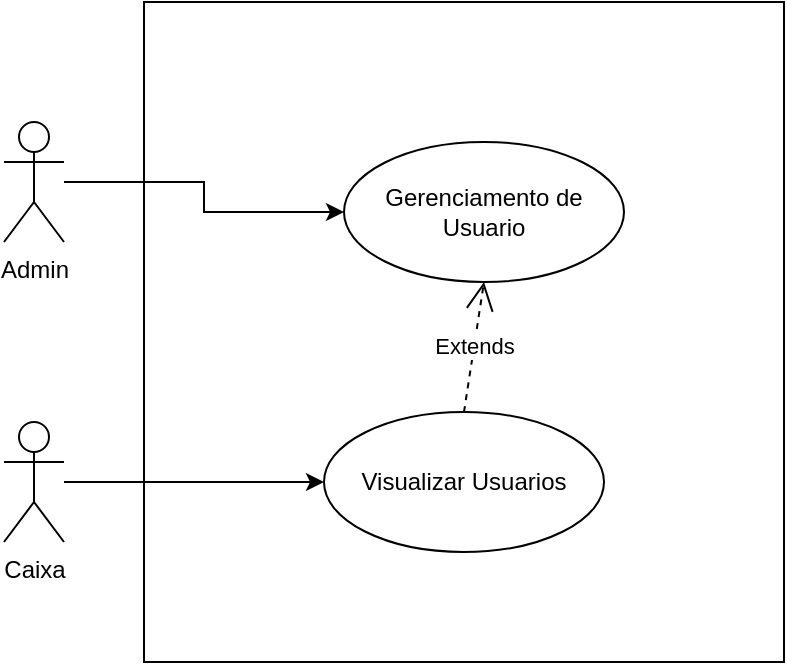 <mxfile version="24.0.1" type="google">
  <diagram name="Página-1" id="2jphilSjgBzsml_n2fzB">
    <mxGraphModel grid="1" page="1" gridSize="10" guides="1" tooltips="1" connect="1" arrows="1" fold="1" pageScale="1" pageWidth="827" pageHeight="1169" math="0" shadow="0">
      <root>
        <mxCell id="0" />
        <mxCell id="1" parent="0" />
        <mxCell id="BWSAXqQRZHFQ0ygAGpi2-4" style="edgeStyle=orthogonalEdgeStyle;rounded=0;orthogonalLoop=1;jettySize=auto;html=1;entryX=0;entryY=0.5;entryDx=0;entryDy=0;" edge="1" parent="1" source="VgVW2ox4PpsKhokzol7R-1" target="VgVW2ox4PpsKhokzol7R-7">
          <mxGeometry relative="1" as="geometry" />
        </mxCell>
        <mxCell id="VgVW2ox4PpsKhokzol7R-1" value="Admin" style="shape=umlActor;verticalLabelPosition=bottom;verticalAlign=top;html=1;" vertex="1" parent="1">
          <mxGeometry x="219" y="300" width="30" height="60" as="geometry" />
        </mxCell>
        <mxCell id="BWSAXqQRZHFQ0ygAGpi2-5" style="edgeStyle=orthogonalEdgeStyle;rounded=0;orthogonalLoop=1;jettySize=auto;html=1;entryX=0;entryY=0.5;entryDx=0;entryDy=0;" edge="1" parent="1" source="VgVW2ox4PpsKhokzol7R-2" target="VgVW2ox4PpsKhokzol7R-9">
          <mxGeometry relative="1" as="geometry" />
        </mxCell>
        <mxCell id="VgVW2ox4PpsKhokzol7R-2" value="Caixa" style="shape=umlActor;verticalLabelPosition=bottom;verticalAlign=top;html=1;" vertex="1" parent="1">
          <mxGeometry x="219" y="450" width="30" height="60" as="geometry" />
        </mxCell>
        <mxCell id="VgVW2ox4PpsKhokzol7R-7" value="Gerenciamento de Usuario" style="ellipse;whiteSpace=wrap;html=1;" vertex="1" parent="1">
          <mxGeometry x="389" y="310" width="140" height="70" as="geometry" />
        </mxCell>
        <mxCell id="VgVW2ox4PpsKhokzol7R-9" value="Visualizar Usuarios" style="ellipse;whiteSpace=wrap;html=1;" vertex="1" parent="1">
          <mxGeometry x="379" y="445" width="140" height="70" as="geometry" />
        </mxCell>
        <mxCell id="VgVW2ox4PpsKhokzol7R-12" value="Extends" style="endArrow=open;endSize=12;dashed=1;html=1;rounded=0;exitX=0.5;exitY=0;exitDx=0;exitDy=0;entryX=0.5;entryY=1;entryDx=0;entryDy=0;" edge="1" parent="1" source="VgVW2ox4PpsKhokzol7R-9" target="VgVW2ox4PpsKhokzol7R-7">
          <mxGeometry x="-0.001" width="160" relative="1" as="geometry">
            <mxPoint x="509" y="410" as="sourcePoint" />
            <mxPoint x="669" y="410" as="targetPoint" />
            <mxPoint as="offset" />
          </mxGeometry>
        </mxCell>
        <mxCell id="BWSAXqQRZHFQ0ygAGpi2-6" value="" style="rounded=0;whiteSpace=wrap;html=1;fillColor=none;" vertex="1" parent="1">
          <mxGeometry x="289" y="240" width="320" height="330" as="geometry" />
        </mxCell>
      </root>
    </mxGraphModel>
  </diagram>
</mxfile>
